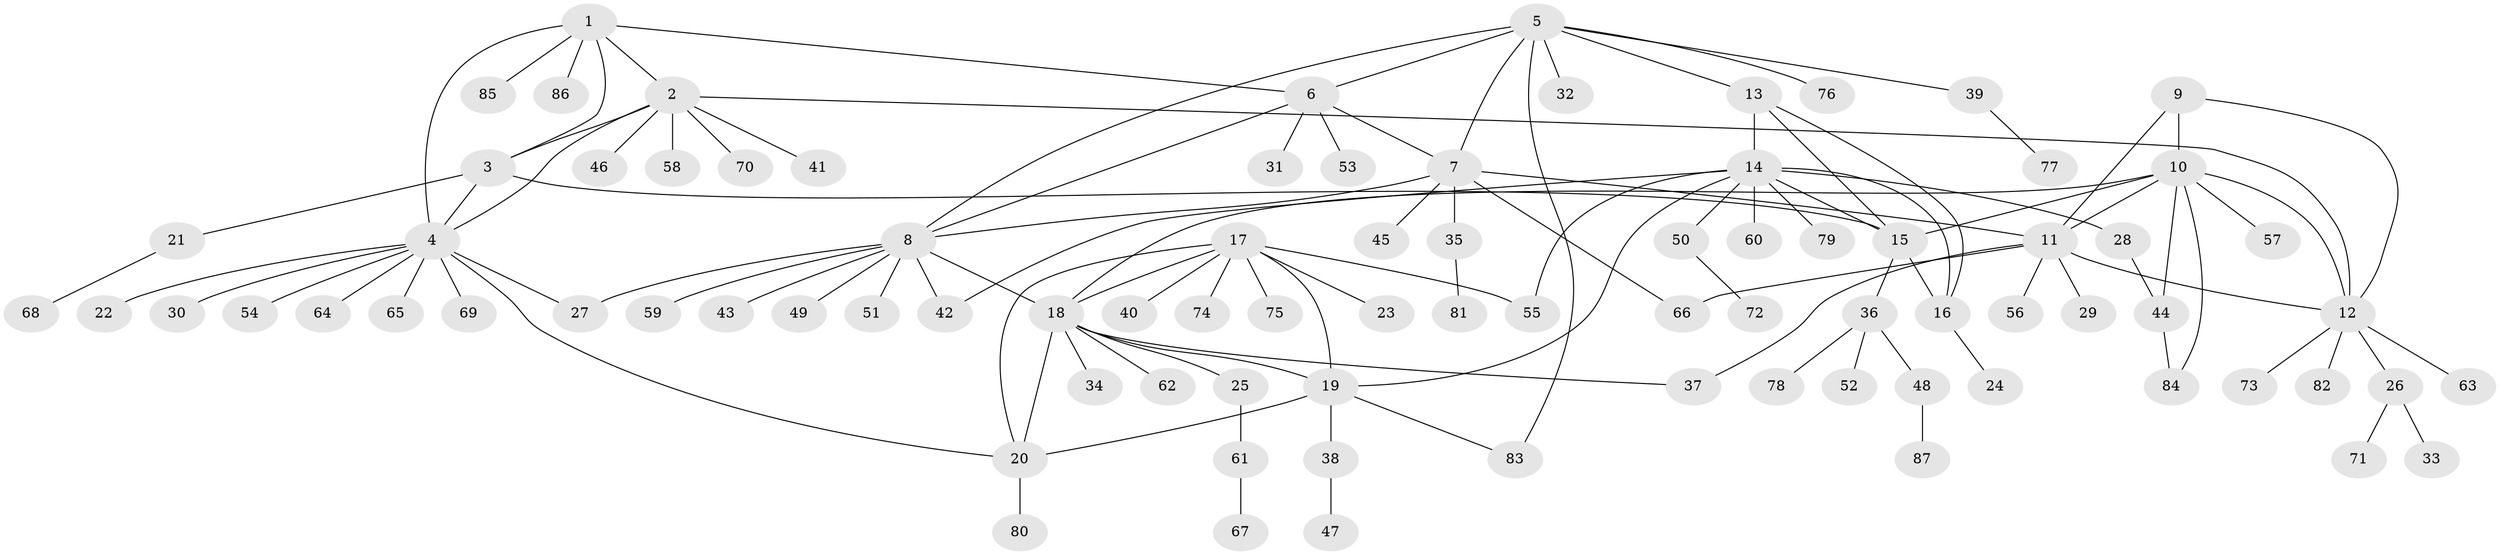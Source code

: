 // Generated by graph-tools (version 1.1) at 2025/26/03/09/25 03:26:40]
// undirected, 87 vertices, 115 edges
graph export_dot {
graph [start="1"]
  node [color=gray90,style=filled];
  1;
  2;
  3;
  4;
  5;
  6;
  7;
  8;
  9;
  10;
  11;
  12;
  13;
  14;
  15;
  16;
  17;
  18;
  19;
  20;
  21;
  22;
  23;
  24;
  25;
  26;
  27;
  28;
  29;
  30;
  31;
  32;
  33;
  34;
  35;
  36;
  37;
  38;
  39;
  40;
  41;
  42;
  43;
  44;
  45;
  46;
  47;
  48;
  49;
  50;
  51;
  52;
  53;
  54;
  55;
  56;
  57;
  58;
  59;
  60;
  61;
  62;
  63;
  64;
  65;
  66;
  67;
  68;
  69;
  70;
  71;
  72;
  73;
  74;
  75;
  76;
  77;
  78;
  79;
  80;
  81;
  82;
  83;
  84;
  85;
  86;
  87;
  1 -- 2;
  1 -- 3;
  1 -- 4;
  1 -- 6;
  1 -- 85;
  1 -- 86;
  2 -- 3;
  2 -- 4;
  2 -- 12;
  2 -- 41;
  2 -- 46;
  2 -- 58;
  2 -- 70;
  3 -- 4;
  3 -- 15;
  3 -- 21;
  4 -- 20;
  4 -- 22;
  4 -- 27;
  4 -- 30;
  4 -- 54;
  4 -- 64;
  4 -- 65;
  4 -- 69;
  5 -- 6;
  5 -- 7;
  5 -- 8;
  5 -- 13;
  5 -- 32;
  5 -- 39;
  5 -- 76;
  5 -- 83;
  6 -- 7;
  6 -- 8;
  6 -- 31;
  6 -- 53;
  7 -- 8;
  7 -- 11;
  7 -- 35;
  7 -- 45;
  7 -- 66;
  8 -- 18;
  8 -- 27;
  8 -- 42;
  8 -- 43;
  8 -- 49;
  8 -- 51;
  8 -- 59;
  9 -- 10;
  9 -- 11;
  9 -- 12;
  10 -- 11;
  10 -- 12;
  10 -- 15;
  10 -- 18;
  10 -- 44;
  10 -- 57;
  10 -- 84;
  11 -- 12;
  11 -- 29;
  11 -- 37;
  11 -- 56;
  11 -- 66;
  12 -- 26;
  12 -- 63;
  12 -- 73;
  12 -- 82;
  13 -- 14;
  13 -- 15;
  13 -- 16;
  14 -- 15;
  14 -- 16;
  14 -- 19;
  14 -- 28;
  14 -- 42;
  14 -- 50;
  14 -- 55;
  14 -- 60;
  14 -- 79;
  15 -- 16;
  15 -- 36;
  16 -- 24;
  17 -- 18;
  17 -- 19;
  17 -- 20;
  17 -- 23;
  17 -- 40;
  17 -- 55;
  17 -- 74;
  17 -- 75;
  18 -- 19;
  18 -- 20;
  18 -- 25;
  18 -- 34;
  18 -- 37;
  18 -- 62;
  19 -- 20;
  19 -- 38;
  19 -- 83;
  20 -- 80;
  21 -- 68;
  25 -- 61;
  26 -- 33;
  26 -- 71;
  28 -- 44;
  35 -- 81;
  36 -- 48;
  36 -- 52;
  36 -- 78;
  38 -- 47;
  39 -- 77;
  44 -- 84;
  48 -- 87;
  50 -- 72;
  61 -- 67;
}
